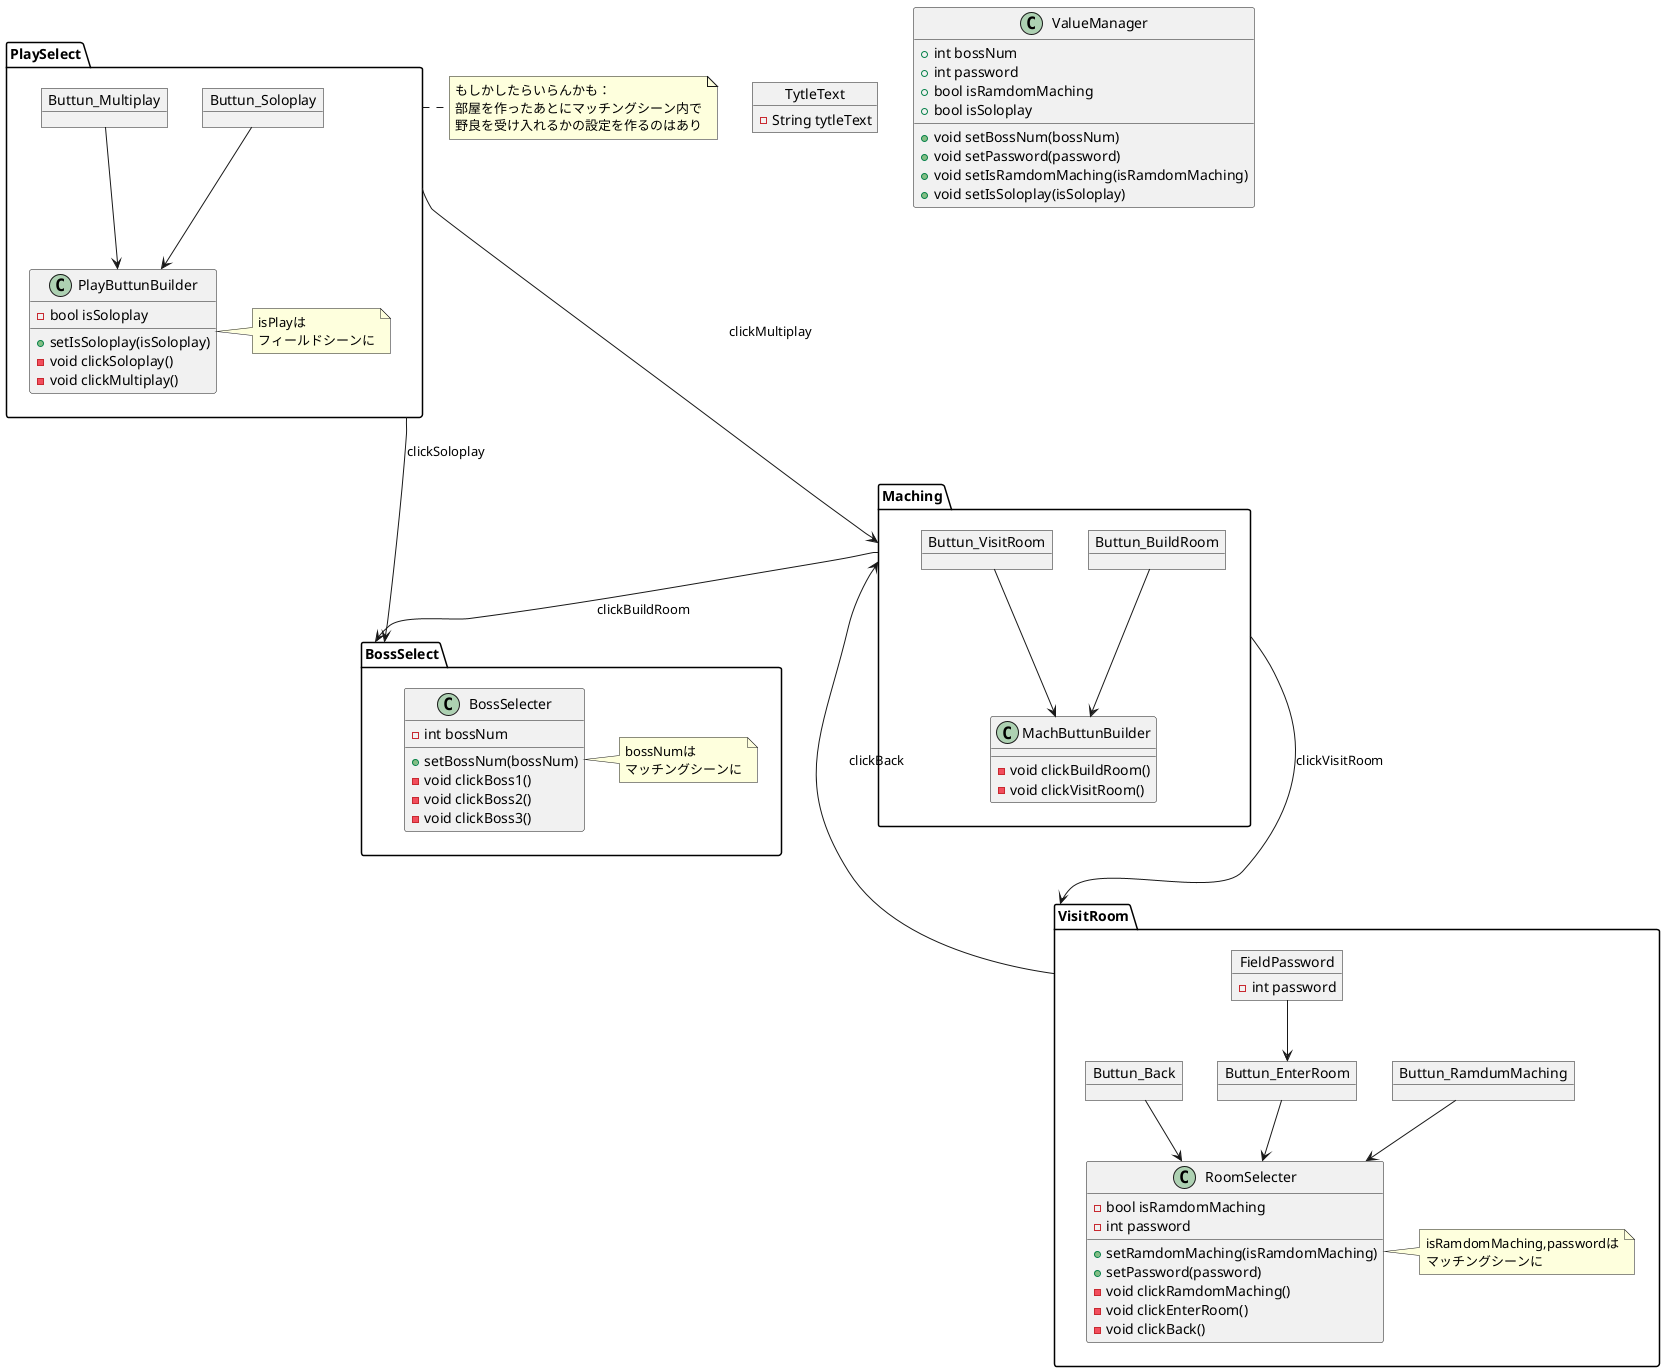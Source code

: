 @startuml
object TytleText {
    -String tytleText
}

PlaySelect ---> Maching : clickMultiplay
PlaySelect --> BossSelect : clickSoloplay
Maching --> BossSelect : clickBuildRoom
Maching ---> VisitRoom : clickVisitRoom
VisitRoom ---> Maching : clickBack
package PlaySelect{
    class PlayButtunBuilder{
        -bool isSoloplay

        + setIsSoloplay(isSoloplay)
        -void clickSoloplay()
        -void clickMultiplay()
    }
    note right of PlayButtunBuilder
        isPlayは
        フィールドシーンに
    end note
    object Buttun_Soloplay {
    }
    object Buttun_Multiplay {
    }
    Buttun_Soloplay --> PlayButtunBuilder
    Buttun_Multiplay --> PlayButtunBuilder
}

package Maching{
    class MachButtunBuilder{
        -void clickBuildRoom()
        -void clickVisitRoom()
    }
    object Buttun_BuildRoom {
    }
    object Buttun_VisitRoom {
    }
    Buttun_BuildRoom --> MachButtunBuilder
    Buttun_VisitRoom --> MachButtunBuilder
}

package VisitRoom{
    class RoomSelecter{
        -bool isRamdomMaching
        -int password

        + setRamdomMaching(isRamdomMaching)
        + setPassword(password)
        -void clickRamdomMaching()
        -void clickEnterRoom()
        -void clickBack()
    }
    note right of RoomSelecter
        isRamdomMaching,passwordは
        マッチングシーンに
    end note
    object Buttun_RamdumMaching {
    }
    object FieldPassword {
        -int password
    }
    object Buttun_EnterRoom {
    }
    object Buttun_Back {
    }
    FieldPassword --> Buttun_EnterRoom
    Buttun_RamdumMaching --> RoomSelecter
    Buttun_EnterRoom --> RoomSelecter
    Buttun_Back --> RoomSelecter
}

package BossSelect{
    class BossSelecter{
        -int bossNum

        + setBossNum(bossNum)
        -void clickBoss1()
        -void clickBoss2()
        -void clickBoss3()
    }
    note right of BossSelecter
            bossNumは
            マッチングシーンに
        end note
}

class ValueManager{
    +int bossNum
    +int password
    +bool isRamdomMaching
    +bool isSoloplay

    +void setBossNum(bossNum)
    +void setPassword(password)
    +void setIsRamdomMaching(isRamdomMaching)
    +void setIsSoloplay(isSoloplay)
}

note right of PlaySelect
    もしかしたらいらんかも：
    部屋を作ったあとにマッチングシーン内で
    野良を受け入れるかの設定を作るのはあり
end note
@enduml

@startuml
start
:PlaySelect;
if (PlayButtunBuilder) then (clickSoloplay)
    :BossSelect;
else (clickMultiplay)
    :Maching;
    if (MachButtunBuilder) then (clickBuildRoom)
        :BossSelect;
    else (clickVisitRoom)
        :VisitRoom;
        fork
            :RamdomMaching;
        fork again
            :EnterRoom;
        end fork
    endif
    :MachingScene;
endif
:FieldScene;
end
@enduml

@startuml
start
:ルーム名を指定する;
if (ルーム名が空白) then (yes)
    :ランダムマッチング;
else (no)
    :ルーム名を指定してマッチング;
@enduml